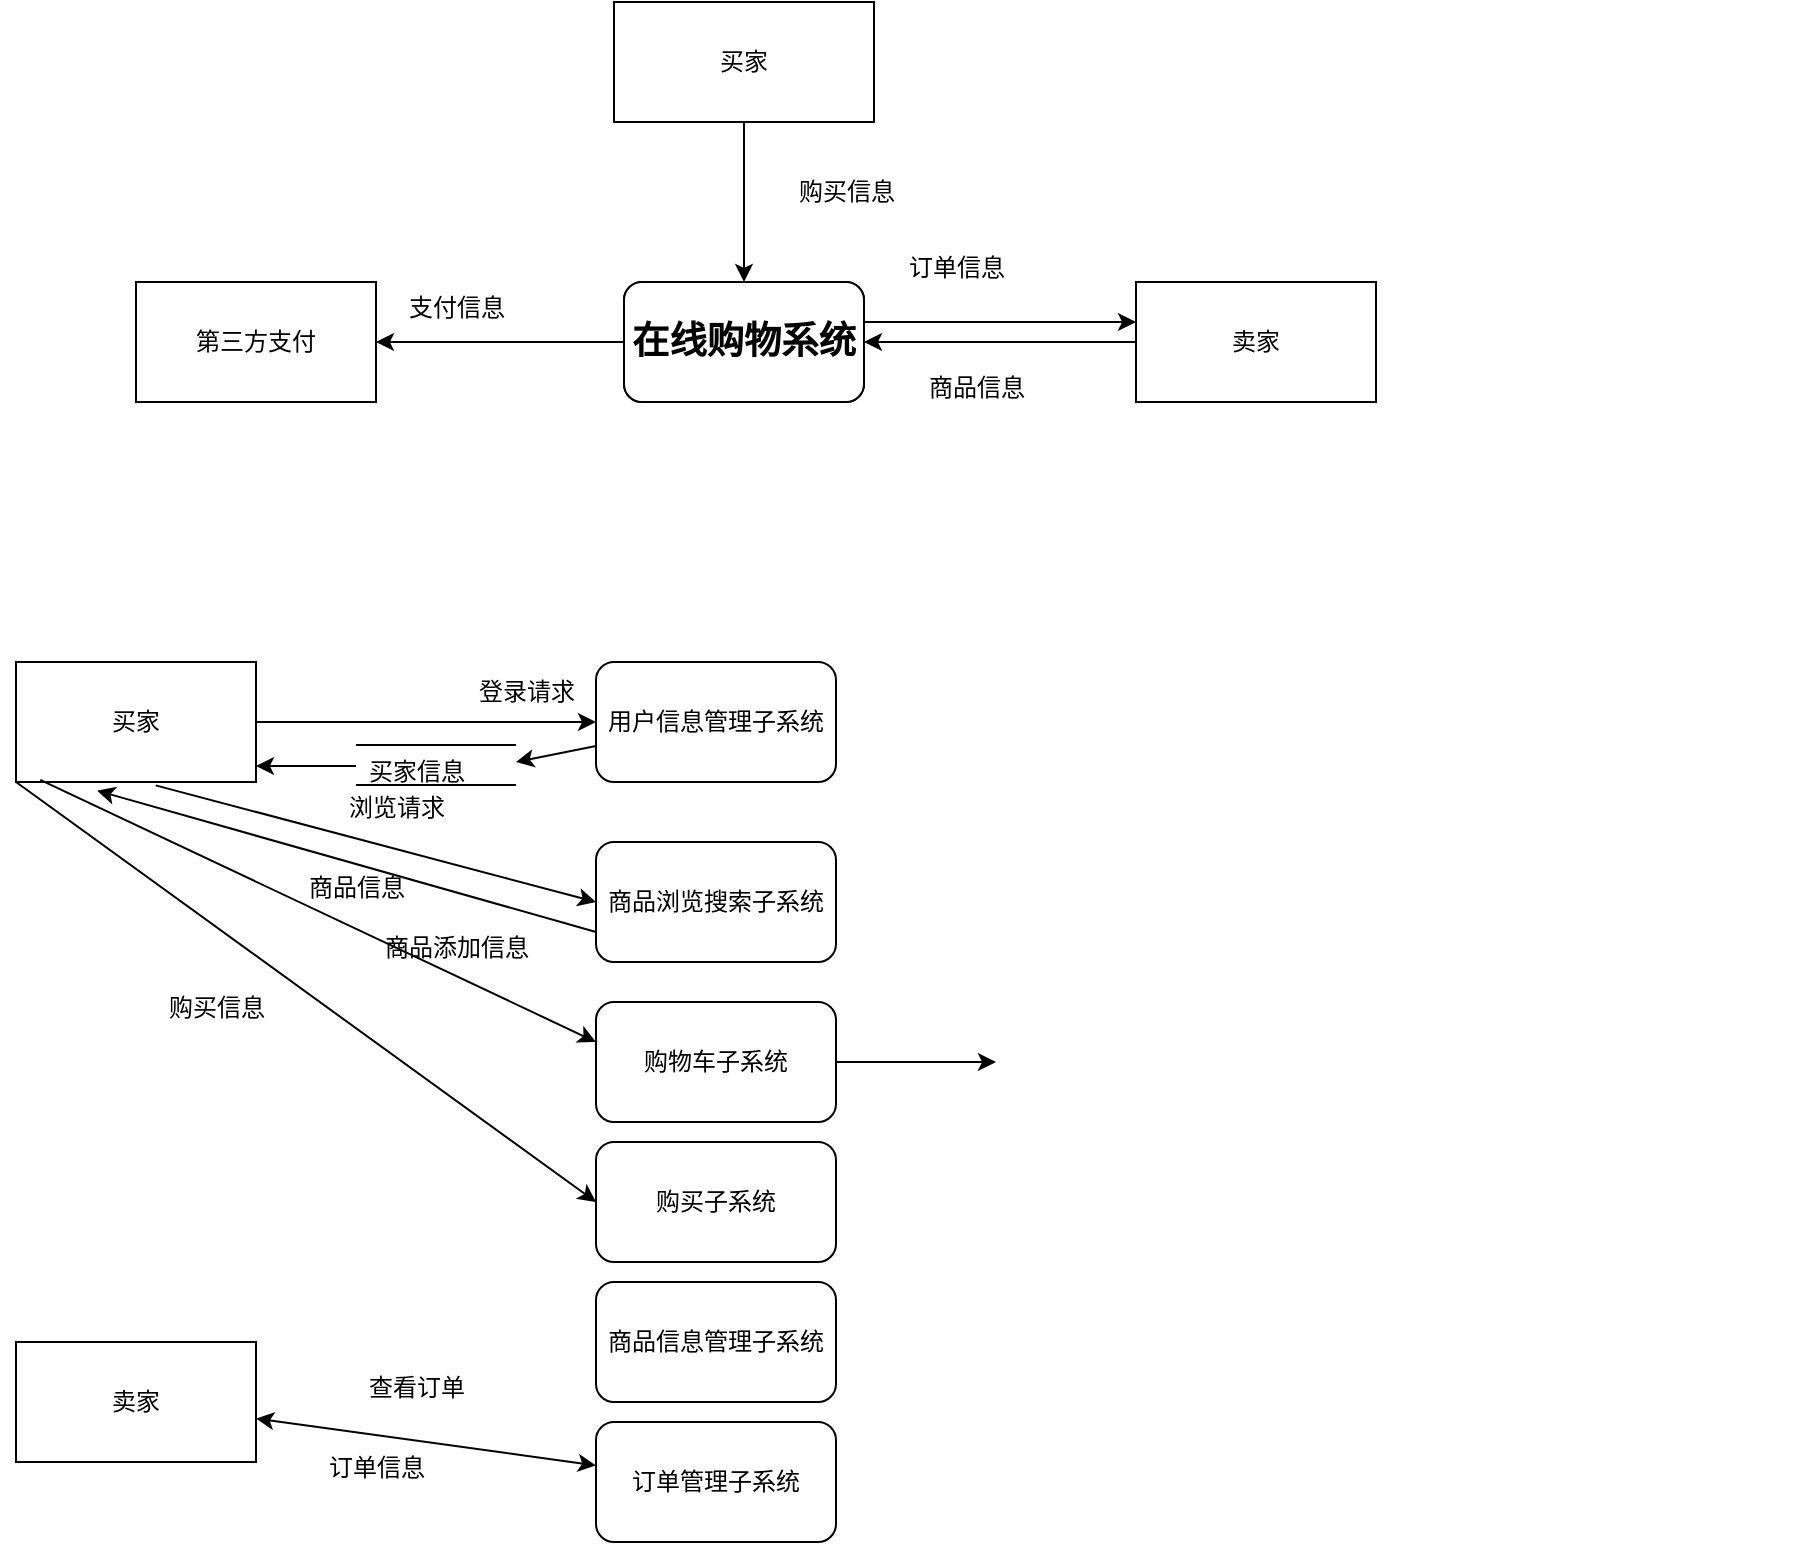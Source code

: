 <mxfile version="24.4.10" type="github">
  <diagram name="第 1 页" id="AlWasNWzRQ4NBJ3G8Ks7">
    <mxGraphModel dx="1461" dy="652" grid="1" gridSize="10" guides="1" tooltips="1" connect="1" arrows="1" fold="1" page="1" pageScale="1" pageWidth="827" pageHeight="1169" math="0" shadow="0">
      <root>
        <mxCell id="0" />
        <mxCell id="1" parent="0" />
        <mxCell id="qCmCPrY8hoSvlqpUY1TK-1" value="买家" style="rounded=0;whiteSpace=wrap;html=1;" vertex="1" parent="1">
          <mxGeometry x="349" y="150" width="130" height="60" as="geometry" />
        </mxCell>
        <mxCell id="qCmCPrY8hoSvlqpUY1TK-2" value="第三方支付" style="rounded=0;whiteSpace=wrap;html=1;" vertex="1" parent="1">
          <mxGeometry x="110" y="290" width="120" height="60" as="geometry" />
        </mxCell>
        <mxCell id="qCmCPrY8hoSvlqpUY1TK-19" value="" style="edgeStyle=orthogonalEdgeStyle;rounded=0;orthogonalLoop=1;jettySize=auto;html=1;" edge="1" parent="1" source="qCmCPrY8hoSvlqpUY1TK-3" target="qCmCPrY8hoSvlqpUY1TK-12">
          <mxGeometry relative="1" as="geometry" />
        </mxCell>
        <mxCell id="qCmCPrY8hoSvlqpUY1TK-3" value="买家" style="rounded=0;whiteSpace=wrap;html=1;" vertex="1" parent="1">
          <mxGeometry x="50" y="480" width="120" height="60" as="geometry" />
        </mxCell>
        <mxCell id="qCmCPrY8hoSvlqpUY1TK-4" value="卖家" style="rounded=0;whiteSpace=wrap;html=1;" vertex="1" parent="1">
          <mxGeometry x="610" y="290" width="120" height="60" as="geometry" />
        </mxCell>
        <mxCell id="qCmCPrY8hoSvlqpUY1TK-5" value="" style="rounded=1;whiteSpace=wrap;html=1;" vertex="1" parent="1">
          <mxGeometry x="354" y="290" width="120" height="60" as="geometry" />
        </mxCell>
        <mxCell id="qCmCPrY8hoSvlqpUY1TK-6" value="&lt;b&gt;&lt;span style=&quot;font-size:14.0pt;font-family:宋体;&lt;br/&gt;mso-ascii-font-family:Calibri;mso-ascii-theme-font:minor-latin;mso-fareast-theme-font:&lt;br/&gt;minor-fareast;mso-hansi-font-family:Calibri;mso-hansi-theme-font:minor-latin;&lt;br/&gt;mso-bidi-font-family:&amp;quot;Times New Roman&amp;quot;;mso-bidi-theme-font:minor-bidi;&lt;br/&gt;mso-font-kerning:1.0pt;mso-ansi-language:EN-US;mso-fareast-language:ZH-CN;&lt;br/&gt;mso-bidi-language:AR-SA&quot;&gt;在线购物系统&lt;/span&gt;&lt;/b&gt;" style="rounded=1;whiteSpace=wrap;html=1;" vertex="1" parent="1">
          <mxGeometry x="354" y="290" width="120" height="60" as="geometry" />
        </mxCell>
        <mxCell id="qCmCPrY8hoSvlqpUY1TK-7" value="" style="endArrow=classic;html=1;rounded=0;entryX=0.5;entryY=0;entryDx=0;entryDy=0;exitX=0.5;exitY=1;exitDx=0;exitDy=0;" edge="1" parent="1" source="qCmCPrY8hoSvlqpUY1TK-1" target="qCmCPrY8hoSvlqpUY1TK-6">
          <mxGeometry width="50" height="50" relative="1" as="geometry">
            <mxPoint x="400" y="290" as="sourcePoint" />
            <mxPoint x="450" y="240" as="targetPoint" />
          </mxGeometry>
        </mxCell>
        <mxCell id="qCmCPrY8hoSvlqpUY1TK-8" value="" style="endArrow=classic;html=1;rounded=0;exitX=1;exitY=0.5;exitDx=0;exitDy=0;" edge="1" parent="1">
          <mxGeometry width="50" height="50" relative="1" as="geometry">
            <mxPoint x="474" y="310" as="sourcePoint" />
            <mxPoint x="610" y="310" as="targetPoint" />
            <Array as="points">
              <mxPoint x="550" y="310" />
            </Array>
          </mxGeometry>
        </mxCell>
        <mxCell id="qCmCPrY8hoSvlqpUY1TK-10" value="" style="endArrow=classic;html=1;rounded=0;exitX=0;exitY=0.5;exitDx=0;exitDy=0;" edge="1" parent="1" source="qCmCPrY8hoSvlqpUY1TK-6" target="qCmCPrY8hoSvlqpUY1TK-2">
          <mxGeometry width="50" height="50" relative="1" as="geometry">
            <mxPoint x="260" y="390" as="sourcePoint" />
            <mxPoint x="310" y="340" as="targetPoint" />
          </mxGeometry>
        </mxCell>
        <mxCell id="qCmCPrY8hoSvlqpUY1TK-12" value="用户信息管理子系统" style="rounded=1;whiteSpace=wrap;html=1;" vertex="1" parent="1">
          <mxGeometry x="340" y="480" width="120" height="60" as="geometry" />
        </mxCell>
        <mxCell id="qCmCPrY8hoSvlqpUY1TK-13" value="商品浏览搜索子系统" style="rounded=1;whiteSpace=wrap;html=1;" vertex="1" parent="1">
          <mxGeometry x="340" y="570" width="120" height="60" as="geometry" />
        </mxCell>
        <mxCell id="qCmCPrY8hoSvlqpUY1TK-28" value="" style="edgeStyle=orthogonalEdgeStyle;rounded=0;orthogonalLoop=1;jettySize=auto;html=1;" edge="1" parent="1" source="qCmCPrY8hoSvlqpUY1TK-14">
          <mxGeometry relative="1" as="geometry">
            <mxPoint x="540" y="680" as="targetPoint" />
          </mxGeometry>
        </mxCell>
        <mxCell id="qCmCPrY8hoSvlqpUY1TK-14" value="购物车子系统" style="rounded=1;whiteSpace=wrap;html=1;" vertex="1" parent="1">
          <mxGeometry x="340" y="650" width="120" height="60" as="geometry" />
        </mxCell>
        <mxCell id="qCmCPrY8hoSvlqpUY1TK-15" value="卖家" style="rounded=0;whiteSpace=wrap;html=1;" vertex="1" parent="1">
          <mxGeometry x="50" y="820" width="120" height="60" as="geometry" />
        </mxCell>
        <mxCell id="qCmCPrY8hoSvlqpUY1TK-16" value="商品信息管理子系统" style="rounded=1;whiteSpace=wrap;html=1;" vertex="1" parent="1">
          <mxGeometry x="340" y="790" width="120" height="60" as="geometry" />
        </mxCell>
        <mxCell id="qCmCPrY8hoSvlqpUY1TK-17" value="购买子系统" style="rounded=1;whiteSpace=wrap;html=1;" vertex="1" parent="1">
          <mxGeometry x="340" y="720" width="120" height="60" as="geometry" />
        </mxCell>
        <mxCell id="qCmCPrY8hoSvlqpUY1TK-18" value="订单管理子系统" style="rounded=1;whiteSpace=wrap;html=1;" vertex="1" parent="1">
          <mxGeometry x="340" y="860" width="120" height="60" as="geometry" />
        </mxCell>
        <mxCell id="qCmCPrY8hoSvlqpUY1TK-20" value="登录请求" style="text;html=1;align=center;verticalAlign=middle;resizable=0;points=[];autosize=1;strokeColor=none;fillColor=none;" vertex="1" parent="1">
          <mxGeometry x="270" y="480" width="70" height="30" as="geometry" />
        </mxCell>
        <mxCell id="qCmCPrY8hoSvlqpUY1TK-21" value="购买信息" style="text;html=1;align=center;verticalAlign=middle;resizable=0;points=[];autosize=1;strokeColor=none;fillColor=none;" vertex="1" parent="1">
          <mxGeometry x="430" y="230" width="70" height="30" as="geometry" />
        </mxCell>
        <mxCell id="qCmCPrY8hoSvlqpUY1TK-22" value="订单信息" style="text;html=1;align=center;verticalAlign=middle;resizable=0;points=[];autosize=1;strokeColor=none;fillColor=none;" vertex="1" parent="1">
          <mxGeometry x="485" y="268" width="70" height="30" as="geometry" />
        </mxCell>
        <mxCell id="qCmCPrY8hoSvlqpUY1TK-23" value="" style="endArrow=classic;html=1;rounded=0;entryX=1;entryY=0.5;entryDx=0;entryDy=0;" edge="1" parent="1" source="qCmCPrY8hoSvlqpUY1TK-4" target="qCmCPrY8hoSvlqpUY1TK-6">
          <mxGeometry width="50" height="50" relative="1" as="geometry">
            <mxPoint x="485" y="430" as="sourcePoint" />
            <mxPoint x="535" y="380" as="targetPoint" />
          </mxGeometry>
        </mxCell>
        <mxCell id="qCmCPrY8hoSvlqpUY1TK-24" value="商品信息" style="text;html=1;align=center;verticalAlign=middle;resizable=0;points=[];autosize=1;strokeColor=none;fillColor=none;" vertex="1" parent="1">
          <mxGeometry x="495" y="328" width="70" height="30" as="geometry" />
        </mxCell>
        <mxCell id="qCmCPrY8hoSvlqpUY1TK-26" value="支付信息" style="text;html=1;align=center;verticalAlign=middle;resizable=0;points=[];autosize=1;strokeColor=none;fillColor=none;" vertex="1" parent="1">
          <mxGeometry x="235" y="288" width="70" height="30" as="geometry" />
        </mxCell>
        <mxCell id="qCmCPrY8hoSvlqpUY1TK-29" value="&lt;h1 style=&quot;margin-top: 0px;&quot;&gt;&amp;nbsp;&lt;/h1&gt;" style="text;html=1;whiteSpace=wrap;overflow=hidden;rounded=0;" vertex="1" parent="1">
          <mxGeometry x="770" y="510" width="180" height="120" as="geometry" />
        </mxCell>
        <mxCell id="qCmCPrY8hoSvlqpUY1TK-31" value="" style="endArrow=none;html=1;rounded=0;" edge="1" parent="1">
          <mxGeometry width="50" height="50" relative="1" as="geometry">
            <mxPoint x="220" y="521.5" as="sourcePoint" />
            <mxPoint x="300" y="521.5" as="targetPoint" />
          </mxGeometry>
        </mxCell>
        <mxCell id="qCmCPrY8hoSvlqpUY1TK-32" value="" style="endArrow=none;html=1;rounded=0;" edge="1" parent="1">
          <mxGeometry width="50" height="50" relative="1" as="geometry">
            <mxPoint x="220" y="541.5" as="sourcePoint" />
            <mxPoint x="300" y="541.5" as="targetPoint" />
          </mxGeometry>
        </mxCell>
        <mxCell id="qCmCPrY8hoSvlqpUY1TK-33" value="买家信息" style="text;html=1;align=center;verticalAlign=middle;resizable=0;points=[];autosize=1;strokeColor=none;fillColor=none;" vertex="1" parent="1">
          <mxGeometry x="215" y="520" width="70" height="30" as="geometry" />
        </mxCell>
        <mxCell id="qCmCPrY8hoSvlqpUY1TK-35" value="" style="endArrow=classic;html=1;rounded=0;entryX=1;entryY=0.5;entryDx=0;entryDy=0;" edge="1" parent="1">
          <mxGeometry width="50" height="50" relative="1" as="geometry">
            <mxPoint x="220" y="532" as="sourcePoint" />
            <mxPoint x="170" y="532" as="targetPoint" />
          </mxGeometry>
        </mxCell>
        <mxCell id="qCmCPrY8hoSvlqpUY1TK-37" value="" style="endArrow=classic;html=1;rounded=0;" edge="1" parent="1" source="qCmCPrY8hoSvlqpUY1TK-12">
          <mxGeometry width="50" height="50" relative="1" as="geometry">
            <mxPoint x="540" y="770" as="sourcePoint" />
            <mxPoint x="300" y="530" as="targetPoint" />
          </mxGeometry>
        </mxCell>
        <mxCell id="qCmCPrY8hoSvlqpUY1TK-38" value="" style="endArrow=classic;html=1;rounded=0;exitX=0.582;exitY=1.028;exitDx=0;exitDy=0;exitPerimeter=0;entryX=0;entryY=0.5;entryDx=0;entryDy=0;" edge="1" parent="1" source="qCmCPrY8hoSvlqpUY1TK-3" target="qCmCPrY8hoSvlqpUY1TK-13">
          <mxGeometry width="50" height="50" relative="1" as="geometry">
            <mxPoint x="50" y="640" as="sourcePoint" />
            <mxPoint x="100" y="590" as="targetPoint" />
          </mxGeometry>
        </mxCell>
        <mxCell id="qCmCPrY8hoSvlqpUY1TK-39" value="" style="endArrow=classic;html=1;rounded=0;entryX=0.338;entryY=1.072;entryDx=0;entryDy=0;entryPerimeter=0;exitX=0;exitY=0.75;exitDx=0;exitDy=0;" edge="1" parent="1" source="qCmCPrY8hoSvlqpUY1TK-13" target="qCmCPrY8hoSvlqpUY1TK-3">
          <mxGeometry width="50" height="50" relative="1" as="geometry">
            <mxPoint x="30" y="660" as="sourcePoint" />
            <mxPoint x="80" y="610" as="targetPoint" />
          </mxGeometry>
        </mxCell>
        <mxCell id="qCmCPrY8hoSvlqpUY1TK-40" value="浏览请求" style="text;html=1;align=center;verticalAlign=middle;resizable=0;points=[];autosize=1;strokeColor=none;fillColor=none;" vertex="1" parent="1">
          <mxGeometry x="205" y="538" width="70" height="30" as="geometry" />
        </mxCell>
        <mxCell id="qCmCPrY8hoSvlqpUY1TK-41" value="商品信息" style="text;html=1;align=center;verticalAlign=middle;resizable=0;points=[];autosize=1;strokeColor=none;fillColor=none;" vertex="1" parent="1">
          <mxGeometry x="185" y="578" width="70" height="30" as="geometry" />
        </mxCell>
        <mxCell id="qCmCPrY8hoSvlqpUY1TK-42" value="" style="endArrow=classic;html=1;rounded=0;exitX=0.101;exitY=0.983;exitDx=0;exitDy=0;exitPerimeter=0;" edge="1" parent="1" source="qCmCPrY8hoSvlqpUY1TK-3">
          <mxGeometry width="50" height="50" relative="1" as="geometry">
            <mxPoint x="290" y="720" as="sourcePoint" />
            <mxPoint x="340" y="670" as="targetPoint" />
          </mxGeometry>
        </mxCell>
        <mxCell id="qCmCPrY8hoSvlqpUY1TK-43" value="" style="endArrow=classic;html=1;rounded=0;exitX=0;exitY=1;exitDx=0;exitDy=0;" edge="1" parent="1" source="qCmCPrY8hoSvlqpUY1TK-3">
          <mxGeometry width="50" height="50" relative="1" as="geometry">
            <mxPoint x="290" y="800" as="sourcePoint" />
            <mxPoint x="340" y="750" as="targetPoint" />
          </mxGeometry>
        </mxCell>
        <mxCell id="qCmCPrY8hoSvlqpUY1TK-44" value="购买信息" style="text;html=1;align=center;verticalAlign=middle;resizable=0;points=[];autosize=1;strokeColor=none;fillColor=none;" vertex="1" parent="1">
          <mxGeometry x="115" y="638" width="70" height="30" as="geometry" />
        </mxCell>
        <mxCell id="qCmCPrY8hoSvlqpUY1TK-45" value="商品添加信息" style="text;html=1;align=center;verticalAlign=middle;resizable=0;points=[];autosize=1;strokeColor=none;fillColor=none;" vertex="1" parent="1">
          <mxGeometry x="220" y="608" width="100" height="30" as="geometry" />
        </mxCell>
        <mxCell id="qCmCPrY8hoSvlqpUY1TK-46" value="" style="endArrow=classic;startArrow=classic;html=1;rounded=0;" edge="1" parent="1" source="qCmCPrY8hoSvlqpUY1TK-15" target="qCmCPrY8hoSvlqpUY1TK-18">
          <mxGeometry width="50" height="50" relative="1" as="geometry">
            <mxPoint x="200" y="930" as="sourcePoint" />
            <mxPoint x="250" y="880" as="targetPoint" />
          </mxGeometry>
        </mxCell>
        <mxCell id="qCmCPrY8hoSvlqpUY1TK-48" value="查看订单" style="text;html=1;align=center;verticalAlign=middle;resizable=0;points=[];autosize=1;strokeColor=none;fillColor=none;" vertex="1" parent="1">
          <mxGeometry x="215" y="828" width="70" height="30" as="geometry" />
        </mxCell>
        <mxCell id="qCmCPrY8hoSvlqpUY1TK-49" value="订单信息" style="text;html=1;align=center;verticalAlign=middle;resizable=0;points=[];autosize=1;strokeColor=none;fillColor=none;" vertex="1" parent="1">
          <mxGeometry x="195" y="868" width="70" height="30" as="geometry" />
        </mxCell>
      </root>
    </mxGraphModel>
  </diagram>
</mxfile>
